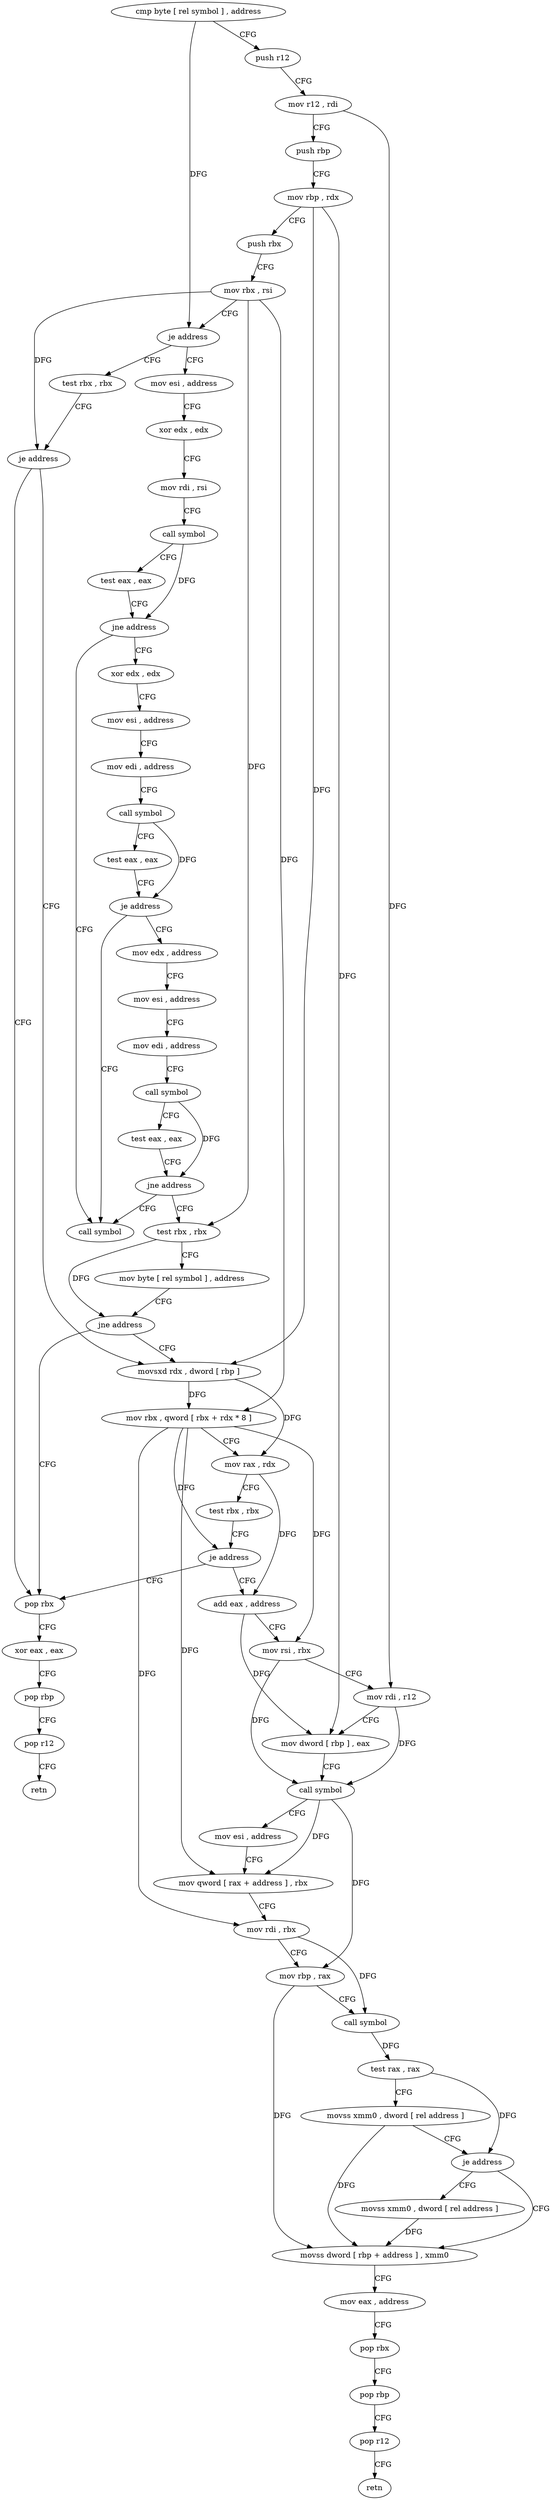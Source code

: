 digraph "func" {
"4271264" [label = "cmp byte [ rel symbol ] , address" ]
"4271271" [label = "push r12" ]
"4271273" [label = "mov r12 , rdi" ]
"4271276" [label = "push rbp" ]
"4271277" [label = "mov rbp , rdx" ]
"4271280" [label = "push rbx" ]
"4271281" [label = "mov rbx , rsi" ]
"4271284" [label = "je address" ]
"4271392" [label = "mov esi , address" ]
"4271286" [label = "test rbx , rbx" ]
"4271397" [label = "xor edx , edx" ]
"4271399" [label = "mov rdi , rsi" ]
"4271402" [label = "call symbol" ]
"4271407" [label = "test eax , eax" ]
"4271409" [label = "jne address" ]
"4271479" [label = "call symbol" ]
"4271411" [label = "xor edx , edx" ]
"4271289" [label = "je address" ]
"4271472" [label = "pop rbx" ]
"4271295" [label = "movsxd rdx , dword [ rbp ]" ]
"4271413" [label = "mov esi , address" ]
"4271418" [label = "mov edi , address" ]
"4271423" [label = "call symbol" ]
"4271428" [label = "test eax , eax" ]
"4271430" [label = "je address" ]
"4271432" [label = "mov edx , address" ]
"4271473" [label = "xor eax , eax" ]
"4271475" [label = "pop rbp" ]
"4271476" [label = "pop r12" ]
"4271478" [label = "retn" ]
"4271299" [label = "mov rbx , qword [ rbx + rdx * 8 ]" ]
"4271303" [label = "mov rax , rdx" ]
"4271306" [label = "test rbx , rbx" ]
"4271309" [label = "je address" ]
"4271315" [label = "add eax , address" ]
"4271437" [label = "mov esi , address" ]
"4271442" [label = "mov edi , address" ]
"4271447" [label = "call symbol" ]
"4271452" [label = "test eax , eax" ]
"4271454" [label = "jne address" ]
"4271456" [label = "test rbx , rbx" ]
"4271318" [label = "mov rsi , rbx" ]
"4271321" [label = "mov rdi , r12" ]
"4271324" [label = "mov dword [ rbp ] , eax" ]
"4271327" [label = "call symbol" ]
"4271332" [label = "mov esi , address" ]
"4271337" [label = "mov qword [ rax + address ] , rbx" ]
"4271341" [label = "mov rdi , rbx" ]
"4271344" [label = "mov rbp , rax" ]
"4271347" [label = "call symbol" ]
"4271352" [label = "test rax , rax" ]
"4271355" [label = "movss xmm0 , dword [ rel address ]" ]
"4271363" [label = "je address" ]
"4271373" [label = "movss dword [ rbp + address ] , xmm0" ]
"4271365" [label = "movss xmm0 , dword [ rel address ]" ]
"4271459" [label = "mov byte [ rel symbol ] , address" ]
"4271466" [label = "jne address" ]
"4271378" [label = "mov eax , address" ]
"4271383" [label = "pop rbx" ]
"4271384" [label = "pop rbp" ]
"4271385" [label = "pop r12" ]
"4271387" [label = "retn" ]
"4271264" -> "4271271" [ label = "CFG" ]
"4271264" -> "4271284" [ label = "DFG" ]
"4271271" -> "4271273" [ label = "CFG" ]
"4271273" -> "4271276" [ label = "CFG" ]
"4271273" -> "4271321" [ label = "DFG" ]
"4271276" -> "4271277" [ label = "CFG" ]
"4271277" -> "4271280" [ label = "CFG" ]
"4271277" -> "4271295" [ label = "DFG" ]
"4271277" -> "4271324" [ label = "DFG" ]
"4271280" -> "4271281" [ label = "CFG" ]
"4271281" -> "4271284" [ label = "CFG" ]
"4271281" -> "4271289" [ label = "DFG" ]
"4271281" -> "4271299" [ label = "DFG" ]
"4271281" -> "4271456" [ label = "DFG" ]
"4271284" -> "4271392" [ label = "CFG" ]
"4271284" -> "4271286" [ label = "CFG" ]
"4271392" -> "4271397" [ label = "CFG" ]
"4271286" -> "4271289" [ label = "CFG" ]
"4271397" -> "4271399" [ label = "CFG" ]
"4271399" -> "4271402" [ label = "CFG" ]
"4271402" -> "4271407" [ label = "CFG" ]
"4271402" -> "4271409" [ label = "DFG" ]
"4271407" -> "4271409" [ label = "CFG" ]
"4271409" -> "4271479" [ label = "CFG" ]
"4271409" -> "4271411" [ label = "CFG" ]
"4271411" -> "4271413" [ label = "CFG" ]
"4271289" -> "4271472" [ label = "CFG" ]
"4271289" -> "4271295" [ label = "CFG" ]
"4271472" -> "4271473" [ label = "CFG" ]
"4271295" -> "4271299" [ label = "DFG" ]
"4271295" -> "4271303" [ label = "DFG" ]
"4271413" -> "4271418" [ label = "CFG" ]
"4271418" -> "4271423" [ label = "CFG" ]
"4271423" -> "4271428" [ label = "CFG" ]
"4271423" -> "4271430" [ label = "DFG" ]
"4271428" -> "4271430" [ label = "CFG" ]
"4271430" -> "4271479" [ label = "CFG" ]
"4271430" -> "4271432" [ label = "CFG" ]
"4271432" -> "4271437" [ label = "CFG" ]
"4271473" -> "4271475" [ label = "CFG" ]
"4271475" -> "4271476" [ label = "CFG" ]
"4271476" -> "4271478" [ label = "CFG" ]
"4271299" -> "4271303" [ label = "CFG" ]
"4271299" -> "4271309" [ label = "DFG" ]
"4271299" -> "4271318" [ label = "DFG" ]
"4271299" -> "4271337" [ label = "DFG" ]
"4271299" -> "4271341" [ label = "DFG" ]
"4271303" -> "4271306" [ label = "CFG" ]
"4271303" -> "4271315" [ label = "DFG" ]
"4271306" -> "4271309" [ label = "CFG" ]
"4271309" -> "4271472" [ label = "CFG" ]
"4271309" -> "4271315" [ label = "CFG" ]
"4271315" -> "4271318" [ label = "CFG" ]
"4271315" -> "4271324" [ label = "DFG" ]
"4271437" -> "4271442" [ label = "CFG" ]
"4271442" -> "4271447" [ label = "CFG" ]
"4271447" -> "4271452" [ label = "CFG" ]
"4271447" -> "4271454" [ label = "DFG" ]
"4271452" -> "4271454" [ label = "CFG" ]
"4271454" -> "4271479" [ label = "CFG" ]
"4271454" -> "4271456" [ label = "CFG" ]
"4271456" -> "4271459" [ label = "CFG" ]
"4271456" -> "4271466" [ label = "DFG" ]
"4271318" -> "4271321" [ label = "CFG" ]
"4271318" -> "4271327" [ label = "DFG" ]
"4271321" -> "4271324" [ label = "CFG" ]
"4271321" -> "4271327" [ label = "DFG" ]
"4271324" -> "4271327" [ label = "CFG" ]
"4271327" -> "4271332" [ label = "CFG" ]
"4271327" -> "4271337" [ label = "DFG" ]
"4271327" -> "4271344" [ label = "DFG" ]
"4271332" -> "4271337" [ label = "CFG" ]
"4271337" -> "4271341" [ label = "CFG" ]
"4271341" -> "4271344" [ label = "CFG" ]
"4271341" -> "4271347" [ label = "DFG" ]
"4271344" -> "4271347" [ label = "CFG" ]
"4271344" -> "4271373" [ label = "DFG" ]
"4271347" -> "4271352" [ label = "DFG" ]
"4271352" -> "4271355" [ label = "CFG" ]
"4271352" -> "4271363" [ label = "DFG" ]
"4271355" -> "4271363" [ label = "CFG" ]
"4271355" -> "4271373" [ label = "DFG" ]
"4271363" -> "4271373" [ label = "CFG" ]
"4271363" -> "4271365" [ label = "CFG" ]
"4271373" -> "4271378" [ label = "CFG" ]
"4271365" -> "4271373" [ label = "DFG" ]
"4271459" -> "4271466" [ label = "CFG" ]
"4271466" -> "4271295" [ label = "CFG" ]
"4271466" -> "4271472" [ label = "CFG" ]
"4271378" -> "4271383" [ label = "CFG" ]
"4271383" -> "4271384" [ label = "CFG" ]
"4271384" -> "4271385" [ label = "CFG" ]
"4271385" -> "4271387" [ label = "CFG" ]
}
